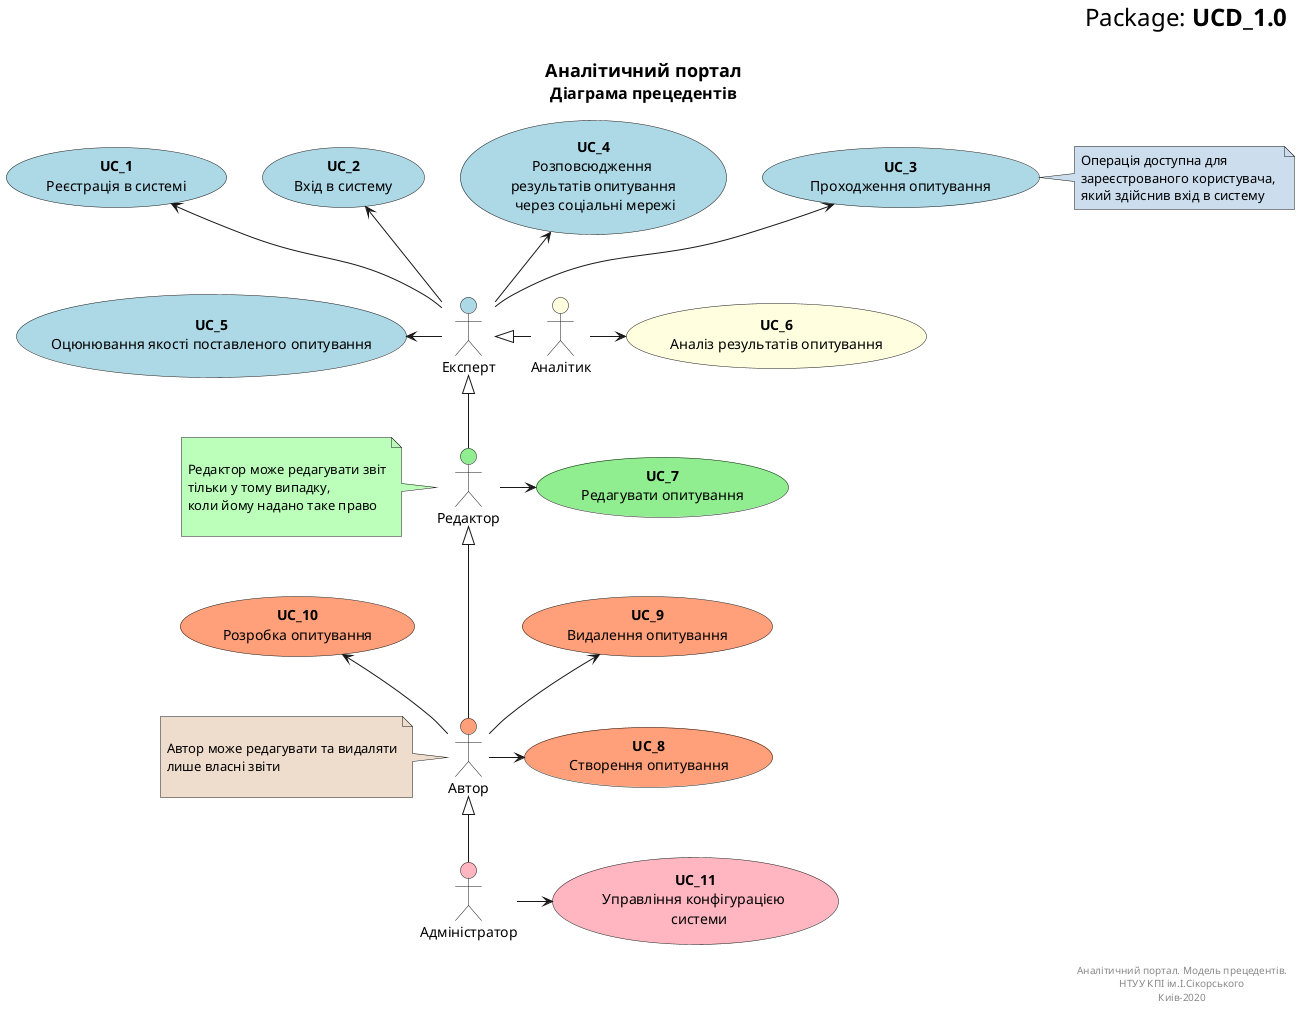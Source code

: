 @startuml UCD_1.0

right header
<font size=24 color=black>Package: <b>UCD_1.0

end header

title
<font size=18 color=black>Аналітичний портал
<font size=16 color=black>Діаграма прецедентів
end title


actor "Експерт"  as User #lightBlue
actor "Редактор" as Collaborator #LightGreen
actor "Аналітик" as Analyst #LightYellow
actor "Автор" as Author #LightSalmon
actor "Адміністратор" as Admin #Lightpink

usecase "<b>UC_1</b>\nРеєстрація в системі" as UC_1  #lightBlue
usecase "<b>UC_2</b>\nВхід в систему" as UC_2 #lightBlue
usecase "<b>UC_3</b>\nПроходження опитування" as UC_3 #lightBlue
usecase "<b>UC_4</b>\nРозповсюдження \n результатів опитування \n через соціальні мережі" as UC_4 #lightBlue
usecase "<b>UC_5</b>\nОцюнювання якості поставленого опитування" as UC_5 #lightBlue
usecase "<b>UC_6</b>\nАналіз результатів опитування" as UC_6  #LightYellow
usecase "<b>UC_7</b>\nРедагувати опитування" as UC_7  #LightGreen
usecase "<b>UC_8</b>\nСтворення опитування" as UC_8  #LightSalmon
usecase "<b>UC_9</b>\nВидалення опитування" as UC_9   #LightSalmon
usecase "<b>UC_10</b>\nРозробка опитування" as UC_10   #LightSalmon
usecase "<b>UC_11</b>\nУправління конфігурацією \n  системи" as UC_11  #Lightpink

note right of UC_3 #ccddee
    Операція доступна для
    зареєстрованого користувача, 
    який здійснив вхід в систему
end note

User -u-> UC_3
User -u-> UC_4
User -u-> UC_2
User -u-> UC_1
User -l-> UC_5

Analyst -l-|> User
Analyst -> UC_6

Collaborator -u-|> User
Collaborator ->UC_7

note left of Collaborator #bbffbb

Редактор може редагувати звіт
тільки у тому випадку,
коли йому надано таке право

end note

Author ->UC_8
Author -u->UC_9
Author -u--|> Collaborator
Author -u->UC_10

note left of Author #eeddcc

Автор може редагувати та видаляти
лише власні звіти

end note

Admin -u-|> Author 
Admin ->UC_11

right footer

Аналітичний портал. Модель прецедентів.
НТУУ КПІ ім.І.Сікорського
Киів-2020
end footer

@enduml
